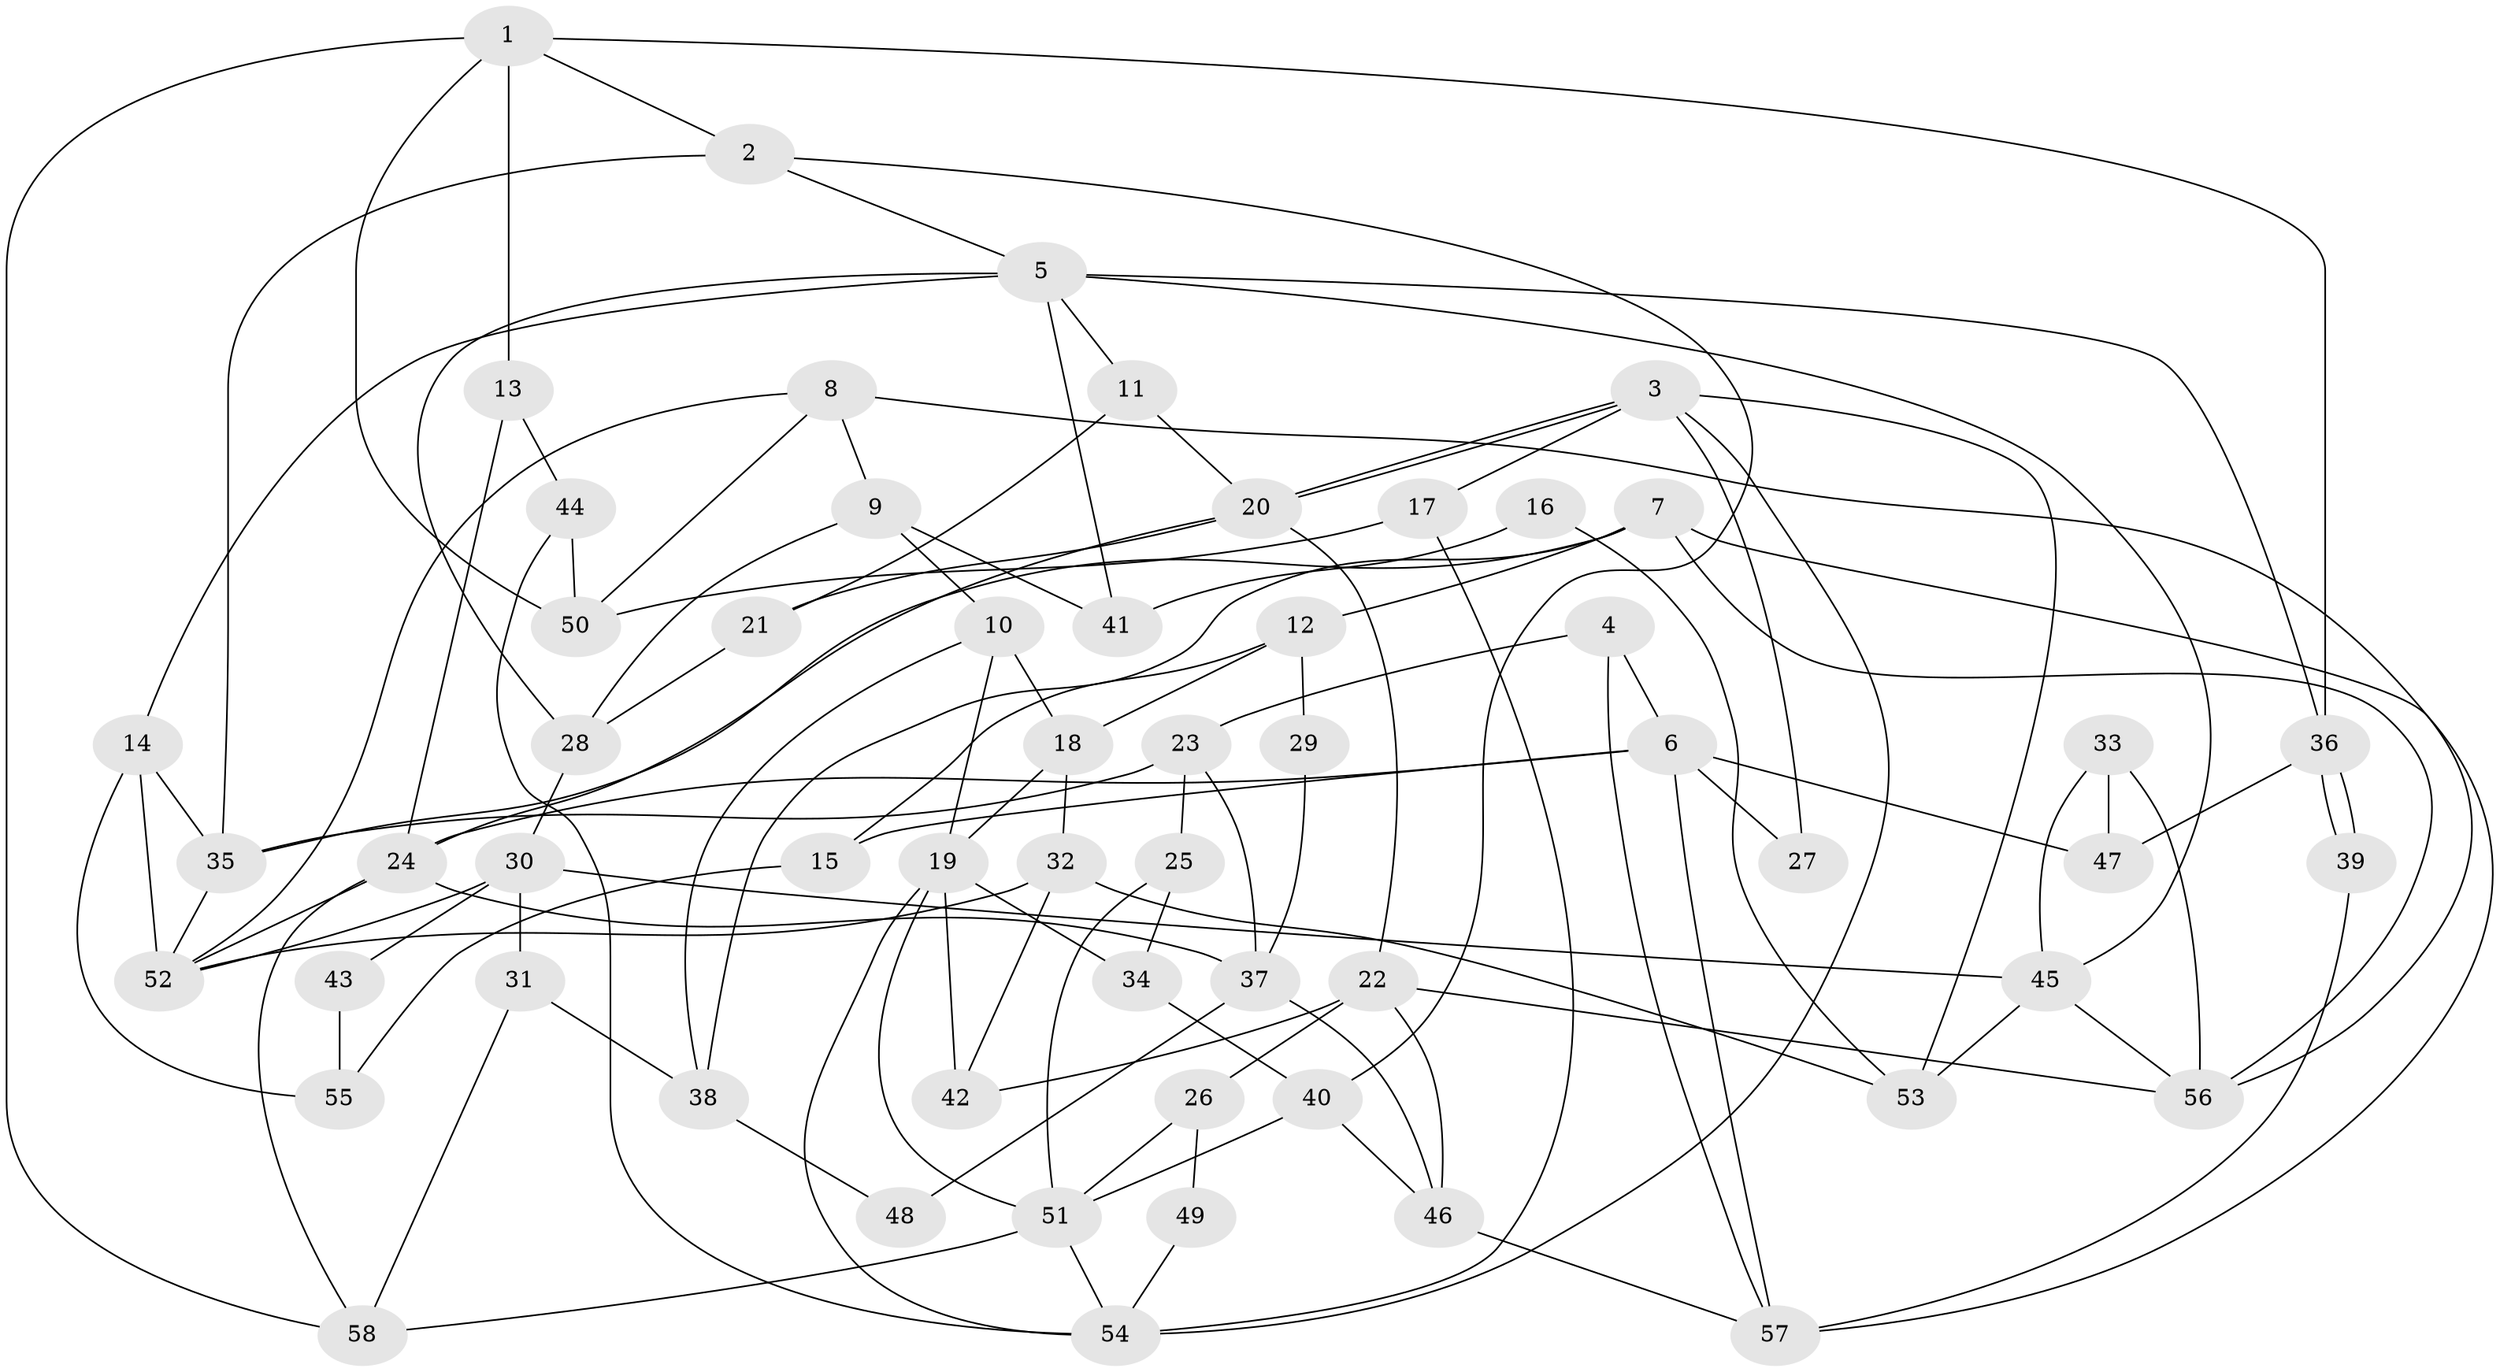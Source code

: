 // Generated by graph-tools (version 1.1) at 2025/36/03/09/25 02:36:24]
// undirected, 58 vertices, 116 edges
graph export_dot {
graph [start="1"]
  node [color=gray90,style=filled];
  1;
  2;
  3;
  4;
  5;
  6;
  7;
  8;
  9;
  10;
  11;
  12;
  13;
  14;
  15;
  16;
  17;
  18;
  19;
  20;
  21;
  22;
  23;
  24;
  25;
  26;
  27;
  28;
  29;
  30;
  31;
  32;
  33;
  34;
  35;
  36;
  37;
  38;
  39;
  40;
  41;
  42;
  43;
  44;
  45;
  46;
  47;
  48;
  49;
  50;
  51;
  52;
  53;
  54;
  55;
  56;
  57;
  58;
  1 -- 58;
  1 -- 50;
  1 -- 2;
  1 -- 13;
  1 -- 36;
  2 -- 35;
  2 -- 5;
  2 -- 40;
  3 -- 20;
  3 -- 20;
  3 -- 54;
  3 -- 17;
  3 -- 27;
  3 -- 53;
  4 -- 23;
  4 -- 57;
  4 -- 6;
  5 -- 36;
  5 -- 11;
  5 -- 14;
  5 -- 28;
  5 -- 41;
  5 -- 45;
  6 -- 47;
  6 -- 15;
  6 -- 24;
  6 -- 27;
  6 -- 57;
  7 -- 35;
  7 -- 56;
  7 -- 12;
  7 -- 38;
  7 -- 57;
  8 -- 56;
  8 -- 52;
  8 -- 9;
  8 -- 50;
  9 -- 28;
  9 -- 10;
  9 -- 41;
  10 -- 38;
  10 -- 18;
  10 -- 19;
  11 -- 20;
  11 -- 21;
  12 -- 18;
  12 -- 15;
  12 -- 29;
  13 -- 44;
  13 -- 24;
  14 -- 52;
  14 -- 35;
  14 -- 55;
  15 -- 55;
  16 -- 53;
  16 -- 41;
  17 -- 54;
  17 -- 50;
  18 -- 32;
  18 -- 19;
  19 -- 34;
  19 -- 42;
  19 -- 51;
  19 -- 54;
  20 -- 24;
  20 -- 21;
  20 -- 22;
  21 -- 28;
  22 -- 46;
  22 -- 26;
  22 -- 42;
  22 -- 56;
  23 -- 37;
  23 -- 35;
  23 -- 25;
  24 -- 37;
  24 -- 52;
  24 -- 58;
  25 -- 51;
  25 -- 34;
  26 -- 51;
  26 -- 49;
  28 -- 30;
  29 -- 37;
  30 -- 52;
  30 -- 31;
  30 -- 43;
  30 -- 45;
  31 -- 58;
  31 -- 38;
  32 -- 53;
  32 -- 42;
  32 -- 52;
  33 -- 56;
  33 -- 45;
  33 -- 47;
  34 -- 40;
  35 -- 52;
  36 -- 39;
  36 -- 39;
  36 -- 47;
  37 -- 46;
  37 -- 48;
  38 -- 48;
  39 -- 57;
  40 -- 46;
  40 -- 51;
  43 -- 55;
  44 -- 54;
  44 -- 50;
  45 -- 53;
  45 -- 56;
  46 -- 57;
  49 -- 54;
  51 -- 54;
  51 -- 58;
}
